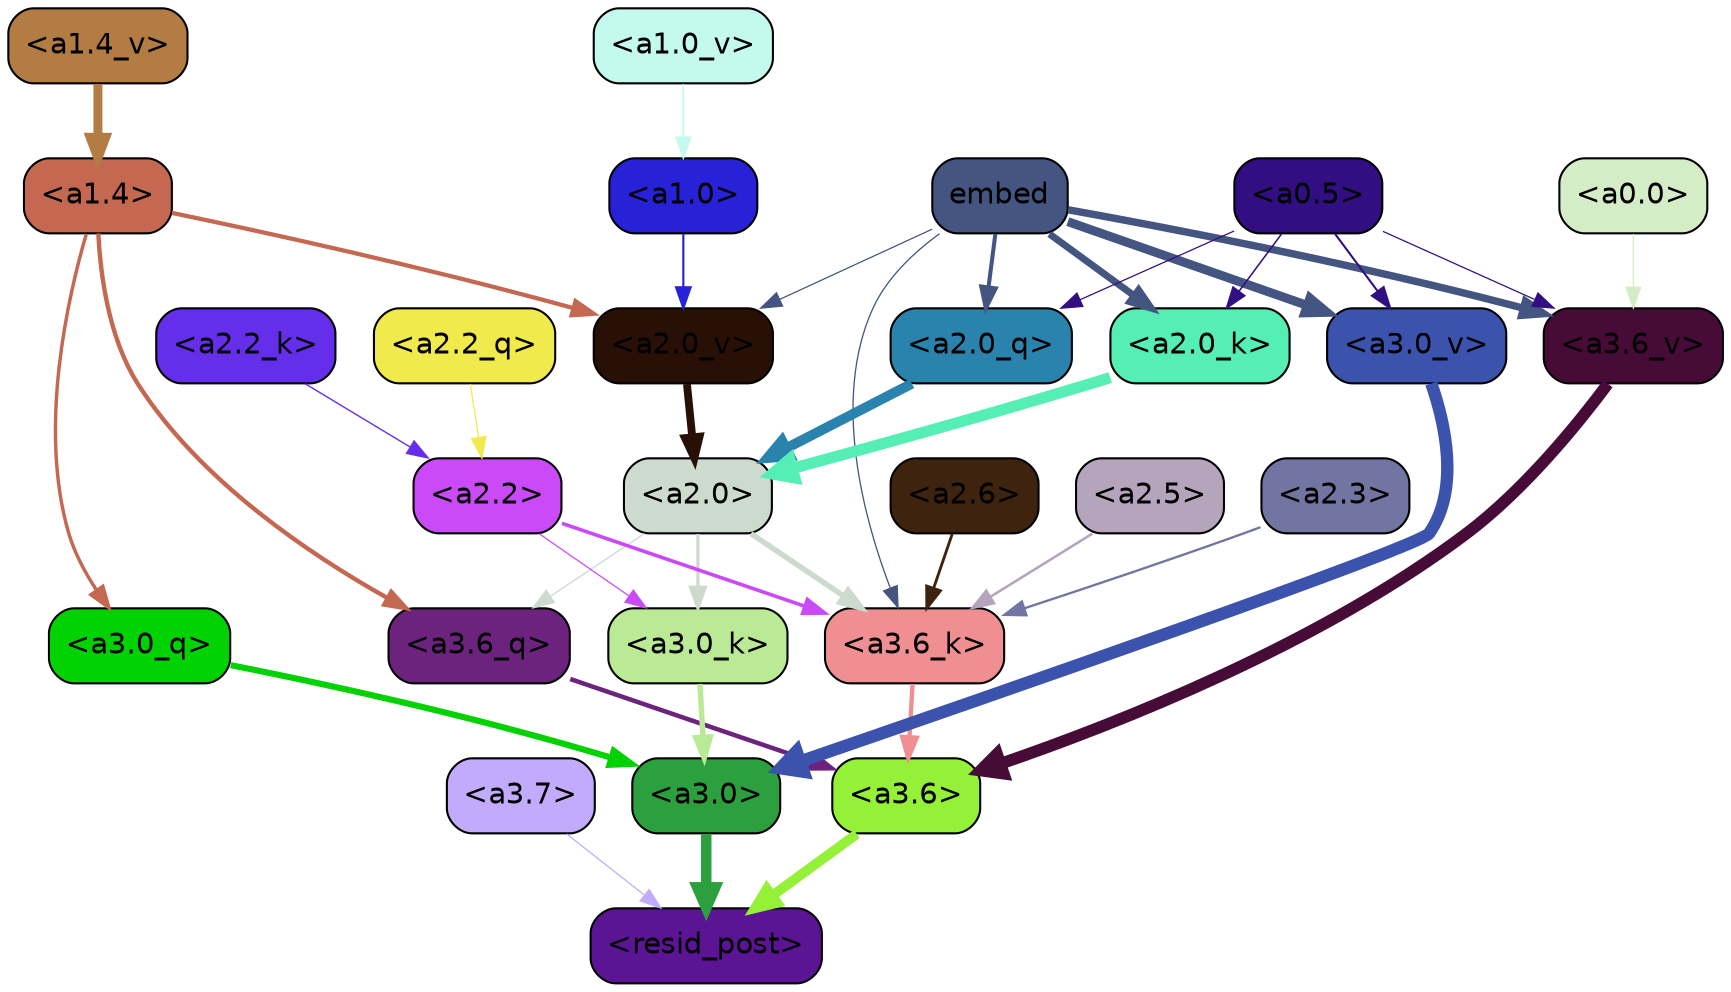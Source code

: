 strict digraph "" {
	graph [bgcolor=transparent,
		layout=dot,
		overlap=false,
		splines=true
	];
	"<a3.7>"	[color=black,
		fillcolor="#c2abfc",
		fontname=Helvetica,
		shape=box,
		style="filled, rounded"];
	"<resid_post>"	[color=black,
		fillcolor="#5b1594",
		fontname=Helvetica,
		shape=box,
		style="filled, rounded"];
	"<a3.7>" -> "<resid_post>"	[color="#c2abfc",
		penwidth=0.6];
	"<a3.6>"	[color=black,
		fillcolor="#94f138",
		fontname=Helvetica,
		shape=box,
		style="filled, rounded"];
	"<a3.6>" -> "<resid_post>"	[color="#94f138",
		penwidth=4.748674273490906];
	"<a3.0>"	[color=black,
		fillcolor="#2ca03e",
		fontname=Helvetica,
		shape=box,
		style="filled, rounded"];
	"<a3.0>" -> "<resid_post>"	[color="#2ca03e",
		penwidth=5.004031300544739];
	"<a3.6_q>"	[color=black,
		fillcolor="#6c237d",
		fontname=Helvetica,
		shape=box,
		style="filled, rounded"];
	"<a3.6_q>" -> "<a3.6>"	[color="#6c237d",
		penwidth=2.1656854450702667];
	"<a3.0_q>"	[color=black,
		fillcolor="#03d202",
		fontname=Helvetica,
		shape=box,
		style="filled, rounded"];
	"<a3.0_q>" -> "<a3.0>"	[color="#03d202",
		penwidth=2.95696559548378];
	"<a3.6_k>"	[color=black,
		fillcolor="#f08f92",
		fontname=Helvetica,
		shape=box,
		style="filled, rounded"];
	"<a3.6_k>" -> "<a3.6>"	[color="#f08f92",
		penwidth=2.086437076330185];
	"<a3.0_k>"	[color=black,
		fillcolor="#bbea97",
		fontname=Helvetica,
		shape=box,
		style="filled, rounded"];
	"<a3.0_k>" -> "<a3.0>"	[color="#bbea97",
		penwidth=2.5988530814647675];
	"<a3.6_v>"	[color=black,
		fillcolor="#470b37",
		fontname=Helvetica,
		shape=box,
		style="filled, rounded"];
	"<a3.6_v>" -> "<a3.6>"	[color="#470b37",
		penwidth=5.669987380504608];
	"<a3.0_v>"	[color=black,
		fillcolor="#3c53ad",
		fontname=Helvetica,
		shape=box,
		style="filled, rounded"];
	"<a3.0_v>" -> "<a3.0>"	[color="#3c53ad",
		penwidth=5.9515902400016785];
	"<a2.0>"	[color=black,
		fillcolor="#cddbce",
		fontname=Helvetica,
		shape=box,
		style="filled, rounded"];
	"<a2.0>" -> "<a3.6_q>"	[color="#cddbce",
		penwidth=0.6];
	"<a2.0>" -> "<a3.6_k>"	[color="#cddbce",
		penwidth=2.6423546075820923];
	"<a2.0>" -> "<a3.0_k>"	[color="#cddbce",
		penwidth=1.5482127666473389];
	"<a1.4>"	[color=black,
		fillcolor="#c56851",
		fontname=Helvetica,
		shape=box,
		style="filled, rounded"];
	"<a1.4>" -> "<a3.6_q>"	[color="#c56851",
		penwidth=2.1035547256469727];
	"<a1.4>" -> "<a3.0_q>"	[color="#c56851",
		penwidth=1.6541699171066284];
	"<a2.0_v>"	[color=black,
		fillcolor="#281006",
		fontname=Helvetica,
		shape=box,
		style="filled, rounded"];
	"<a1.4>" -> "<a2.0_v>"	[color="#c56851",
		penwidth=2.048949420452118];
	"<a2.6>"	[color=black,
		fillcolor="#3e230e",
		fontname=Helvetica,
		shape=box,
		style="filled, rounded"];
	"<a2.6>" -> "<a3.6_k>"	[color="#3e230e",
		penwidth=1.3718644380569458];
	"<a2.5>"	[color=black,
		fillcolor="#b5a5bc",
		fontname=Helvetica,
		shape=box,
		style="filled, rounded"];
	"<a2.5>" -> "<a3.6_k>"	[color="#b5a5bc",
		penwidth=1.231603980064392];
	"<a2.3>"	[color=black,
		fillcolor="#7274a2",
		fontname=Helvetica,
		shape=box,
		style="filled, rounded"];
	"<a2.3>" -> "<a3.6_k>"	[color="#7274a2",
		penwidth=1.1117559671401978];
	"<a2.2>"	[color=black,
		fillcolor="#cb4af7",
		fontname=Helvetica,
		shape=box,
		style="filled, rounded"];
	"<a2.2>" -> "<a3.6_k>"	[color="#cb4af7",
		penwidth=1.7315057516098022];
	"<a2.2>" -> "<a3.0_k>"	[color="#cb4af7",
		penwidth=0.6];
	embed	[color=black,
		fillcolor="#435580",
		fontname=Helvetica,
		shape=box,
		style="filled, rounded"];
	embed -> "<a3.6_k>"	[color="#435580",
		penwidth=0.6229734420776367];
	embed -> "<a3.6_v>"	[color="#435580",
		penwidth=3.56406831741333];
	embed -> "<a3.0_v>"	[color="#435580",
		penwidth=4.293717980384827];
	"<a2.0_q>"	[color=black,
		fillcolor="#2983ad",
		fontname=Helvetica,
		shape=box,
		style="filled, rounded"];
	embed -> "<a2.0_q>"	[color="#435580",
		penwidth=1.9479764699935913];
	"<a2.0_k>"	[color=black,
		fillcolor="#55eeb5",
		fontname=Helvetica,
		shape=box,
		style="filled, rounded"];
	embed -> "<a2.0_k>"	[color="#435580",
		penwidth=3.348647713661194];
	embed -> "<a2.0_v>"	[color="#435580",
		penwidth=0.6];
	"<a0.5>"	[color=black,
		fillcolor="#320e83",
		fontname=Helvetica,
		shape=box,
		style="filled, rounded"];
	"<a0.5>" -> "<a3.6_v>"	[color="#320e83",
		penwidth=0.6];
	"<a0.5>" -> "<a3.0_v>"	[color="#320e83",
		penwidth=0.9916514158248901];
	"<a0.5>" -> "<a2.0_q>"	[color="#320e83",
		penwidth=0.6];
	"<a0.5>" -> "<a2.0_k>"	[color="#320e83",
		penwidth=0.7479127645492554];
	"<a0.0>"	[color=black,
		fillcolor="#d5edc6",
		fontname=Helvetica,
		shape=box,
		style="filled, rounded"];
	"<a0.0>" -> "<a3.6_v>"	[color="#d5edc6",
		penwidth=0.6];
	"<a2.2_q>"	[color=black,
		fillcolor="#f1ea4d",
		fontname=Helvetica,
		shape=box,
		style="filled, rounded"];
	"<a2.2_q>" -> "<a2.2>"	[color="#f1ea4d",
		penwidth=0.6068362593650818];
	"<a2.0_q>" -> "<a2.0>"	[color="#2983ad",
		penwidth=4.801594913005829];
	"<a2.2_k>"	[color=black,
		fillcolor="#652eeb",
		fontname=Helvetica,
		shape=box,
		style="filled, rounded"];
	"<a2.2_k>" -> "<a2.2>"	[color="#652eeb",
		penwidth=0.6648573875427246];
	"<a2.0_k>" -> "<a2.0>"	[color="#55eeb5",
		penwidth=5.364346981048584];
	"<a2.0_v>" -> "<a2.0>"	[color="#281006",
		penwidth=3.76983106136322];
	"<a1.0>"	[color=black,
		fillcolor="#2722d7",
		fontname=Helvetica,
		shape=box,
		style="filled, rounded"];
	"<a1.0>" -> "<a2.0_v>"	[color="#2722d7",
		penwidth=1.0333166718482971];
	"<a1.4_v>"	[color=black,
		fillcolor="#b27c42",
		fontname=Helvetica,
		shape=box,
		style="filled, rounded"];
	"<a1.4_v>" -> "<a1.4>"	[color="#b27c42",
		penwidth=4.295930981636047];
	"<a1.0_v>"	[color=black,
		fillcolor="#c4f9ee",
		fontname=Helvetica,
		shape=box,
		style="filled, rounded"];
	"<a1.0_v>" -> "<a1.0>"	[color="#c4f9ee",
		penwidth=0.7506231069564819];
}
